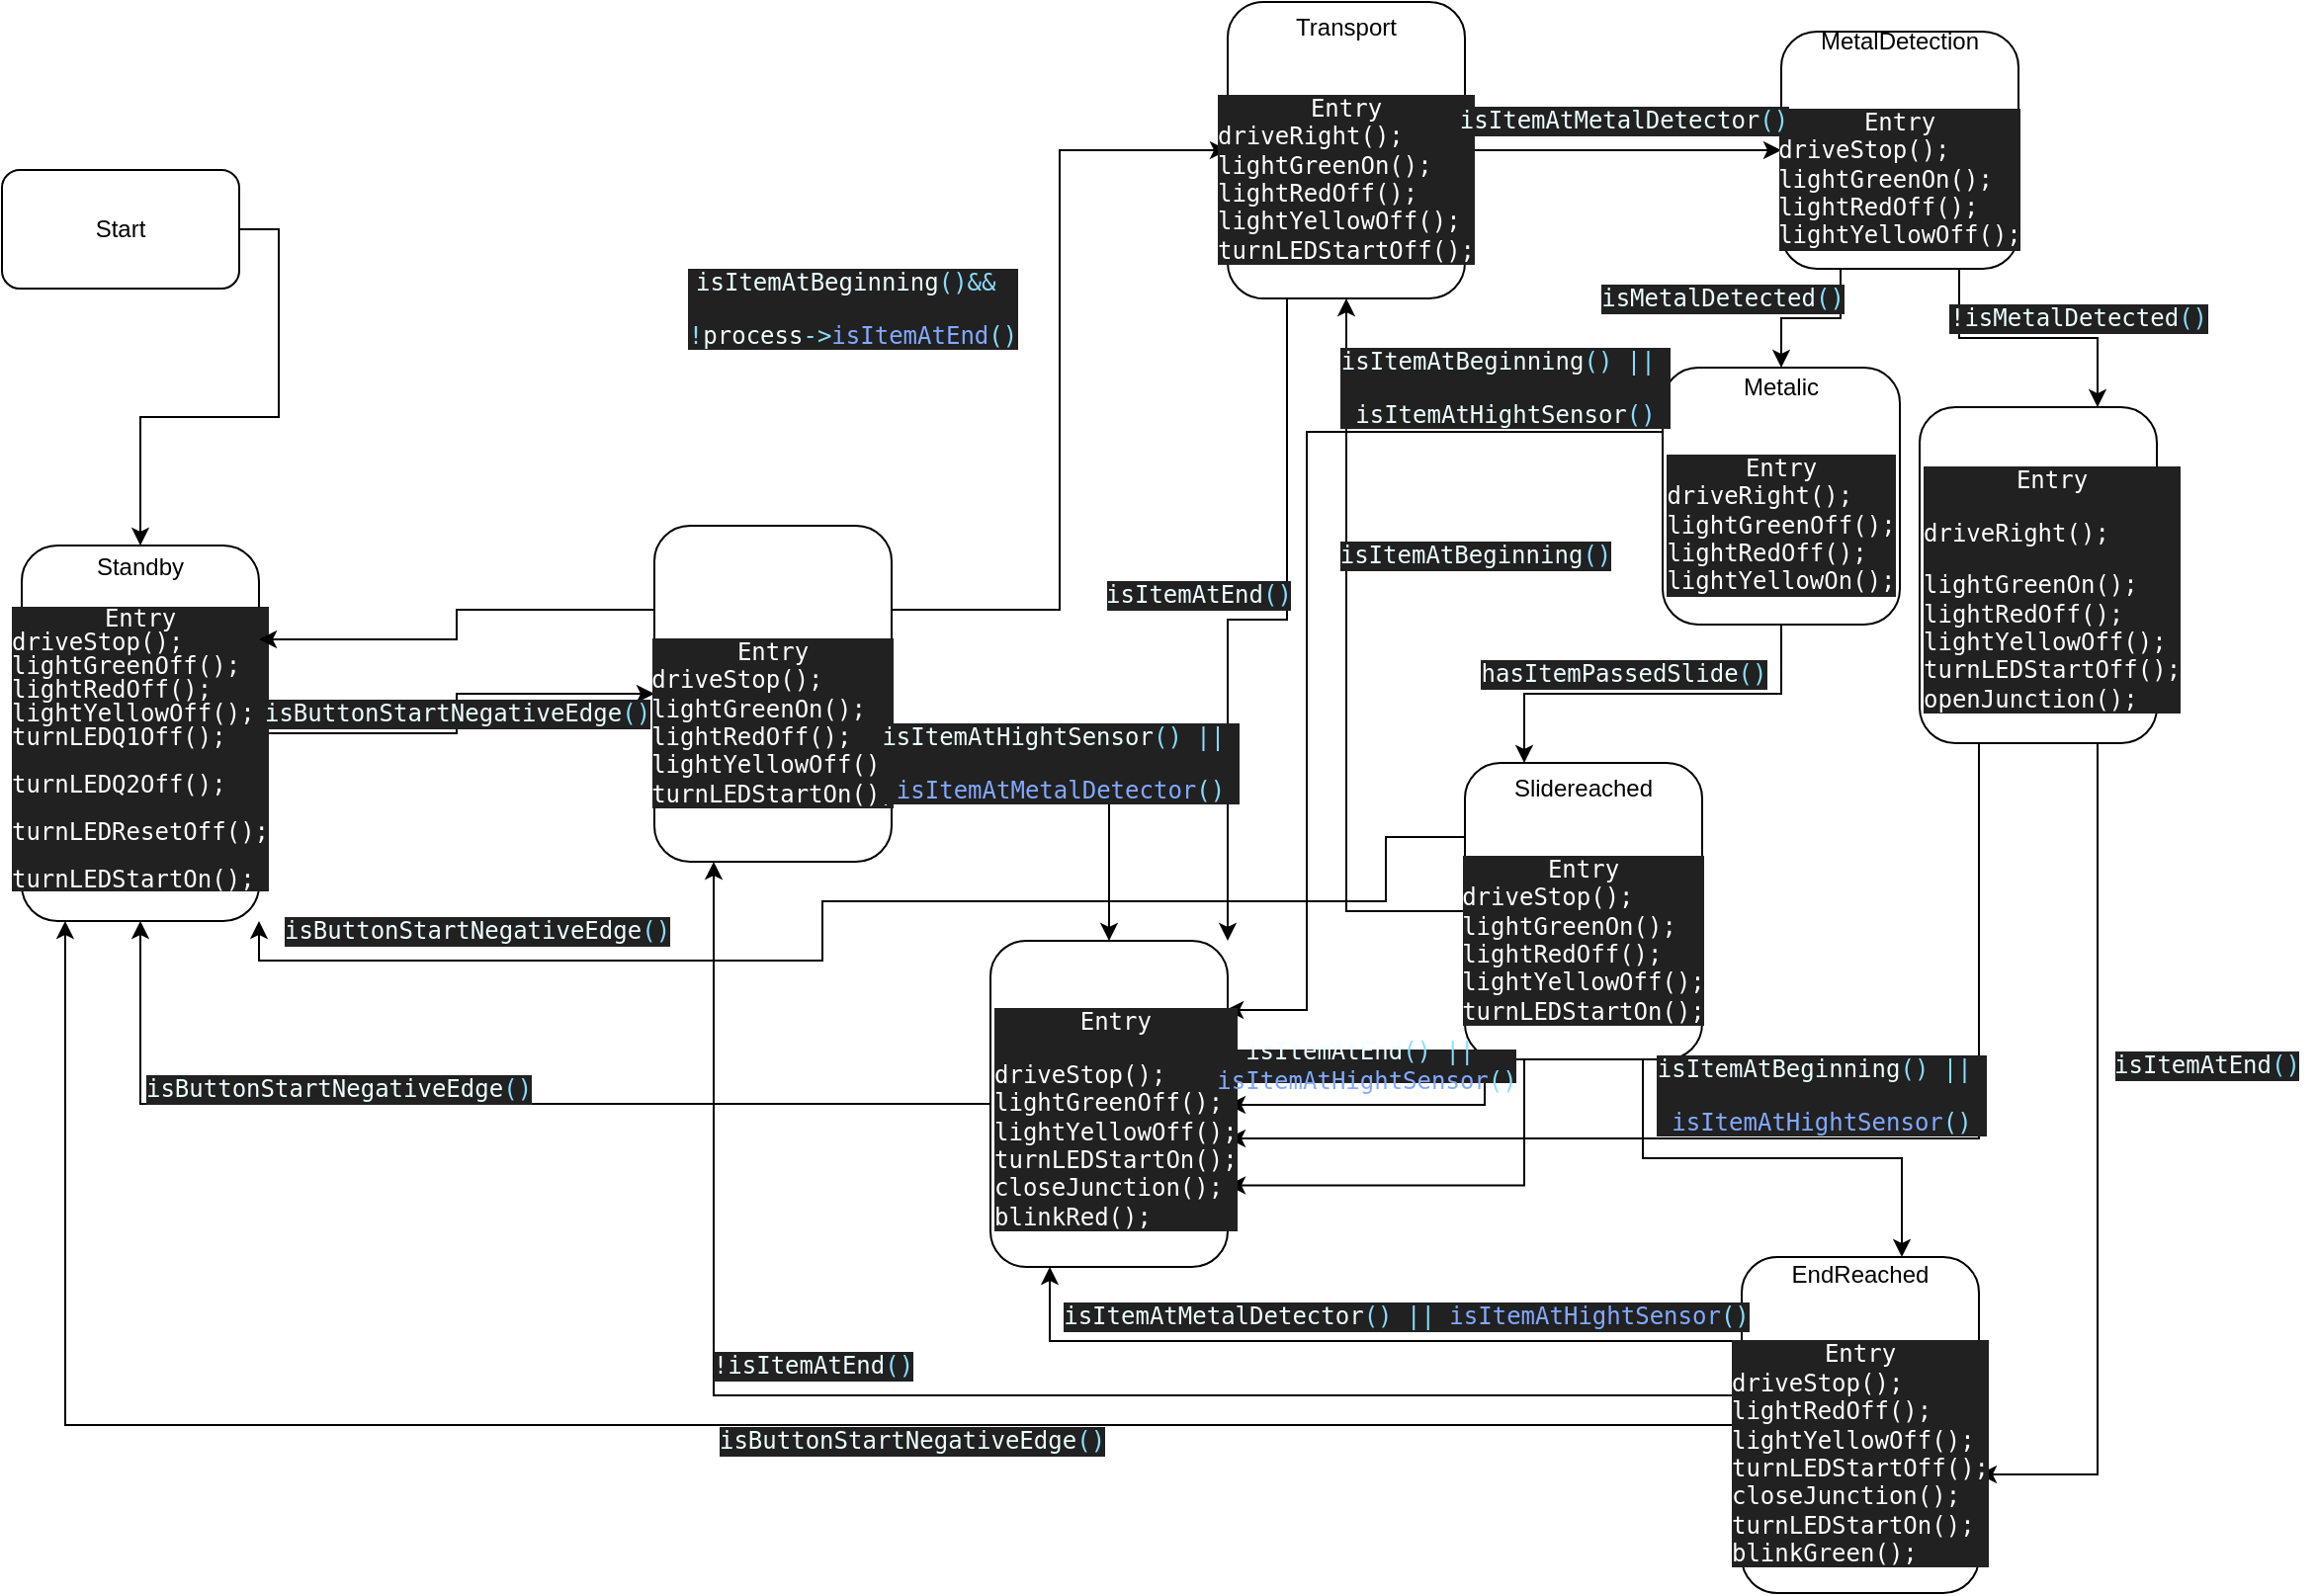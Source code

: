 <mxfile version="21.3.2" type="github">
  <diagram name="Page-1" id="2YBvvXClWsGukQMizWep">
    <mxGraphModel dx="2229" dy="1856" grid="1" gridSize="10" guides="1" tooltips="1" connect="1" arrows="1" fold="1" page="1" pageScale="1" pageWidth="850" pageHeight="1100" math="0" shadow="0">
      <root>
        <mxCell id="0" />
        <mxCell id="1" parent="0" />
        <mxCell id="AulaQyxspUyqoasIDafI-24" style="edgeStyle=orthogonalEdgeStyle;rounded=0;orthogonalLoop=1;jettySize=auto;html=1;exitX=1;exitY=0.5;exitDx=0;exitDy=0;" edge="1" parent="1" source="AulaQyxspUyqoasIDafI-11" target="AulaQyxspUyqoasIDafI-12">
          <mxGeometry relative="1" as="geometry" />
        </mxCell>
        <mxCell id="AulaQyxspUyqoasIDafI-11" value="Start" style="rounded=1;whiteSpace=wrap;html=1;" vertex="1" parent="1">
          <mxGeometry x="-180" y="60" width="120" height="60" as="geometry" />
        </mxCell>
        <mxCell id="AulaQyxspUyqoasIDafI-25" style="edgeStyle=orthogonalEdgeStyle;rounded=0;orthogonalLoop=1;jettySize=auto;html=1;exitX=1;exitY=0.5;exitDx=0;exitDy=0;" edge="1" parent="1" source="AulaQyxspUyqoasIDafI-12" target="AulaQyxspUyqoasIDafI-13">
          <mxGeometry relative="1" as="geometry" />
        </mxCell>
        <mxCell id="AulaQyxspUyqoasIDafI-12" value="Standby&lt;br&gt;&lt;div style=&quot;background-color: rgb(33, 33, 33); font-family: &amp;quot;JetBrains Mono&amp;quot;, monospace; font-size: 9pt; line-height: 100%;&quot;&gt;&lt;pre style=&quot;line-height: 100%;&quot;&gt;&lt;div style=&quot;line-height: 100%;&quot;&gt;&lt;span style=&quot;color: rgb(255, 255, 255); font-family: &amp;quot;JetBrains Mono&amp;quot;, monospace; font-size: 9pt; white-space: normal;&quot;&gt;Entry&lt;br&gt;&lt;/span&gt;&lt;/div&gt;&lt;div style=&quot;text-align: left; line-height: 100%;&quot;&gt;&lt;span style=&quot;color: rgb(255, 255, 255); font-family: &amp;quot;JetBrains Mono&amp;quot;, monospace; font-size: 9pt; white-space: normal;&quot;&gt;driveStop&lt;/span&gt;&lt;span style=&quot;color: rgb(255, 255, 255); font-family: &amp;quot;JetBrains Mono&amp;quot;, monospace; font-size: 9pt; white-space: normal;&quot;&gt;();&lt;/span&gt;&lt;/div&gt;&lt;font color=&quot;#ffffff&quot;&gt;&lt;div style=&quot;text-align: left; line-height: 100%;&quot;&gt;&lt;span style=&quot;font-family: &amp;quot;JetBrains Mono&amp;quot;, monospace; font-size: 9pt; white-space: normal;&quot;&gt;lightGreenOff&lt;/span&gt;&lt;span style=&quot;font-family: &amp;quot;JetBrains Mono&amp;quot;, monospace; font-size: 9pt; white-space: normal;&quot;&gt;();&lt;/span&gt;&lt;/div&gt;&lt;div style=&quot;text-align: left; line-height: 100%;&quot;&gt;&lt;span style=&quot;font-family: &amp;quot;JetBrains Mono&amp;quot;, monospace; font-size: 9pt; white-space: normal;&quot;&gt;lightRedOff&lt;/span&gt;&lt;span style=&quot;font-family: &amp;quot;JetBrains Mono&amp;quot;, monospace; font-size: 9pt; white-space: normal;&quot;&gt;();&lt;/span&gt;&lt;/div&gt;&lt;div style=&quot;text-align: left; line-height: 100%;&quot;&gt;&lt;span style=&quot;font-family: &amp;quot;JetBrains Mono&amp;quot;, monospace; font-size: 9pt; white-space: normal;&quot;&gt;lightYellowOff&lt;/span&gt;&lt;span style=&quot;font-family: &amp;quot;JetBrains Mono&amp;quot;, monospace; font-size: 9pt; white-space: normal;&quot;&gt;();&lt;/span&gt;&lt;/div&gt;&lt;div style=&quot;text-align: left; line-height: 100%;&quot;&gt;&lt;span style=&quot;font-family: &amp;quot;JetBrains Mono&amp;quot;, monospace; font-size: 9pt; white-space: normal;&quot;&gt;turnLEDQ1Off&lt;/span&gt;&lt;span style=&quot;font-family: &amp;quot;JetBrains Mono&amp;quot;, monospace; font-size: 9pt; white-space: normal;&quot;&gt;();&lt;/span&gt;&lt;/div&gt;&lt;/font&gt;&lt;/pre&gt;&lt;pre style=&quot;text-align: left; line-height: 100%;&quot;&gt;&lt;font color=&quot;#ffffff&quot;&gt;turnLEDQ2Off&lt;span style=&quot;font-size: 9pt; font-family: &amp;quot;JetBrains Mono&amp;quot;, monospace; white-space: normal;&quot;&gt;();&lt;/span&gt;&lt;/font&gt;&lt;/pre&gt;&lt;pre style=&quot;text-align: left; line-height: 100%;&quot;&gt;&lt;font color=&quot;#ffffff&quot;&gt;turnLEDResetOff&lt;span style=&quot;font-family: &amp;quot;JetBrains Mono&amp;quot;, monospace; font-size: 9pt; white-space: normal;&quot;&gt;();&lt;/span&gt;&lt;/font&gt;&lt;/pre&gt;&lt;pre style=&quot;text-align: left; line-height: 100%;&quot;&gt;&lt;font color=&quot;#ffffff&quot;&gt;turnLEDStartOn&lt;span style=&quot;font-family: &amp;quot;JetBrains Mono&amp;quot;, monospace; font-size: 9pt; white-space: normal;&quot;&gt;();&lt;/span&gt;&lt;/font&gt;&lt;/pre&gt;&lt;/div&gt;" style="rounded=1;whiteSpace=wrap;html=1;" vertex="1" parent="1">
          <mxGeometry x="-170" y="250" width="120" height="190" as="geometry" />
        </mxCell>
        <mxCell id="AulaQyxspUyqoasIDafI-43" style="edgeStyle=orthogonalEdgeStyle;rounded=0;orthogonalLoop=1;jettySize=auto;html=1;exitX=0;exitY=0.25;exitDx=0;exitDy=0;entryX=1;entryY=0.25;entryDx=0;entryDy=0;" edge="1" parent="1" source="AulaQyxspUyqoasIDafI-13" target="AulaQyxspUyqoasIDafI-12">
          <mxGeometry relative="1" as="geometry" />
        </mxCell>
        <mxCell id="AulaQyxspUyqoasIDafI-45" style="edgeStyle=orthogonalEdgeStyle;rounded=0;orthogonalLoop=1;jettySize=auto;html=1;exitX=1;exitY=0.75;exitDx=0;exitDy=0;entryX=0.5;entryY=0;entryDx=0;entryDy=0;" edge="1" parent="1" source="AulaQyxspUyqoasIDafI-13" target="AulaQyxspUyqoasIDafI-19">
          <mxGeometry relative="1" as="geometry" />
        </mxCell>
        <mxCell id="AulaQyxspUyqoasIDafI-47" style="edgeStyle=orthogonalEdgeStyle;rounded=0;orthogonalLoop=1;jettySize=auto;html=1;exitX=1;exitY=0.25;exitDx=0;exitDy=0;entryX=0;entryY=0.5;entryDx=0;entryDy=0;" edge="1" parent="1" source="AulaQyxspUyqoasIDafI-13" target="AulaQyxspUyqoasIDafI-14">
          <mxGeometry relative="1" as="geometry" />
        </mxCell>
        <mxCell id="AulaQyxspUyqoasIDafI-13" value="&lt;font color=&quot;#ffffff&quot;&gt;Ready&lt;br&gt;&lt;br&gt;&lt;/font&gt;&lt;div style=&quot;background-color: rgb(33, 33, 33); font-family: &amp;quot;JetBrains Mono&amp;quot;, monospace; font-size: 9pt;&quot;&gt;&lt;pre style=&quot;&quot;&gt;&lt;div style=&quot;&quot;&gt;&lt;span style=&quot;color: rgb(255, 255, 255); font-family: &amp;quot;JetBrains Mono&amp;quot;, monospace; font-size: 9pt; white-space: normal;&quot;&gt;Entry&lt;br&gt;&lt;/span&gt;&lt;/div&gt;&lt;div style=&quot;text-align: left;&quot;&gt;&lt;span style=&quot;color: rgb(255, 255, 255); font-family: &amp;quot;JetBrains Mono&amp;quot;, monospace; font-size: 9pt; white-space: normal;&quot;&gt;driveStop&lt;/span&gt;&lt;span style=&quot;color: rgb(255, 255, 255); font-family: &amp;quot;JetBrains Mono&amp;quot;, monospace; font-size: 9pt; white-space: normal;&quot;&gt;();&lt;/span&gt;&lt;/div&gt;&lt;font color=&quot;#ffffff&quot;&gt;&lt;div style=&quot;text-align: left;&quot;&gt;&lt;span style=&quot;font-family: &amp;quot;JetBrains Mono&amp;quot;, monospace; font-size: 9pt; white-space: normal;&quot;&gt;lightGreenOn&lt;/span&gt;&lt;span style=&quot;font-family: &amp;quot;JetBrains Mono&amp;quot;, monospace; font-size: 9pt; white-space: normal;&quot;&gt;();&lt;/span&gt;&lt;/div&gt;&lt;div style=&quot;text-align: left;&quot;&gt;&lt;span style=&quot;font-family: &amp;quot;JetBrains Mono&amp;quot;, monospace; font-size: 9pt; white-space: normal;&quot;&gt;lightRedOff&lt;/span&gt;&lt;span style=&quot;font-family: &amp;quot;JetBrains Mono&amp;quot;, monospace; font-size: 9pt; white-space: normal;&quot;&gt;();&lt;/span&gt;&lt;/div&gt;&lt;div style=&quot;text-align: left;&quot;&gt;&lt;span style=&quot;font-family: &amp;quot;JetBrains Mono&amp;quot;, monospace; font-size: 9pt; white-space: normal;&quot;&gt;lightYellowOff&lt;/span&gt;&lt;span style=&quot;font-family: &amp;quot;JetBrains Mono&amp;quot;, monospace; font-size: 9pt; white-space: normal;&quot;&gt;();&lt;/span&gt;&lt;/div&gt;&lt;div style=&quot;text-align: left;&quot;&gt;&lt;span style=&quot;font-family: &amp;quot;JetBrains Mono&amp;quot;, monospace; font-size: 9pt; white-space: normal;&quot;&gt;turnLEDStartOn&lt;/span&gt;&lt;span style=&quot;font-family: &amp;quot;JetBrains Mono&amp;quot;, monospace; font-size: 9pt; white-space: normal;&quot;&gt;();&lt;/span&gt;&lt;/div&gt;&lt;/font&gt;&lt;/pre&gt;&lt;/div&gt;" style="rounded=1;whiteSpace=wrap;html=1;" vertex="1" parent="1">
          <mxGeometry x="150" y="240" width="120" height="170" as="geometry" />
        </mxCell>
        <mxCell id="AulaQyxspUyqoasIDafI-27" style="edgeStyle=orthogonalEdgeStyle;rounded=0;orthogonalLoop=1;jettySize=auto;html=1;exitX=1;exitY=0.5;exitDx=0;exitDy=0;entryX=0;entryY=0.5;entryDx=0;entryDy=0;" edge="1" parent="1" source="AulaQyxspUyqoasIDafI-14" target="AulaQyxspUyqoasIDafI-15">
          <mxGeometry relative="1" as="geometry" />
        </mxCell>
        <mxCell id="AulaQyxspUyqoasIDafI-49" style="edgeStyle=orthogonalEdgeStyle;rounded=0;orthogonalLoop=1;jettySize=auto;html=1;exitX=0.25;exitY=1;exitDx=0;exitDy=0;entryX=1;entryY=0;entryDx=0;entryDy=0;" edge="1" parent="1" source="AulaQyxspUyqoasIDafI-14" target="AulaQyxspUyqoasIDafI-19">
          <mxGeometry relative="1" as="geometry" />
        </mxCell>
        <mxCell id="AulaQyxspUyqoasIDafI-14" value="Transport&lt;br&gt;&lt;br&gt;&lt;div style=&quot;background-color: rgb(33, 33, 33); font-family: &amp;quot;JetBrains Mono&amp;quot;, monospace; font-size: 9pt;&quot;&gt;&lt;pre style=&quot;&quot;&gt;&lt;div style=&quot;&quot;&gt;&lt;font color=&quot;#ffffff&quot;&gt;&lt;span style=&quot;font-family: &amp;quot;JetBrains Mono&amp;quot;, monospace; font-size: 9pt; white-space: normal;&quot;&gt;Entry&lt;br&gt;&lt;/span&gt;&lt;/font&gt;&lt;/div&gt;&lt;div style=&quot;text-align: left;&quot;&gt;&lt;font color=&quot;#ffffff&quot;&gt;&lt;span style=&quot;font-family: &amp;quot;JetBrains Mono&amp;quot;, monospace; font-size: 9pt; white-space: normal;&quot;&gt;driveRight&lt;/span&gt;&lt;span style=&quot;font-family: &amp;quot;JetBrains Mono&amp;quot;, monospace; font-size: 9pt; white-space: normal;&quot;&gt;();&lt;/span&gt;&lt;/font&gt;&lt;/div&gt;&lt;div style=&quot;text-align: left;&quot;&gt;&lt;font color=&quot;#ffffff&quot;&gt;&lt;span style=&quot;font-family: &amp;quot;JetBrains Mono&amp;quot;, monospace; font-size: 9pt; white-space: normal;&quot;&gt;lightGreenOn&lt;/span&gt;&lt;span style=&quot;font-family: &amp;quot;JetBrains Mono&amp;quot;, monospace; font-size: 9pt; white-space: normal;&quot;&gt;();&lt;/span&gt;&lt;/font&gt;&lt;/div&gt;&lt;div style=&quot;text-align: left;&quot;&gt;&lt;font color=&quot;#ffffff&quot;&gt;&lt;span style=&quot;font-family: &amp;quot;JetBrains Mono&amp;quot;, monospace; font-size: 9pt; white-space: normal;&quot;&gt;lightRedOff&lt;/span&gt;&lt;span style=&quot;font-family: &amp;quot;JetBrains Mono&amp;quot;, monospace; font-size: 9pt; white-space: normal;&quot;&gt;();&lt;/span&gt;&lt;/font&gt;&lt;/div&gt;&lt;div style=&quot;text-align: left;&quot;&gt;&lt;font color=&quot;#ffffff&quot;&gt;&lt;span style=&quot;font-family: &amp;quot;JetBrains Mono&amp;quot;, monospace; font-size: 9pt; white-space: normal;&quot;&gt;lightYellowOff&lt;/span&gt;&lt;span style=&quot;font-family: &amp;quot;JetBrains Mono&amp;quot;, monospace; font-size: 9pt; white-space: normal;&quot;&gt;();&lt;/span&gt;&lt;/font&gt;&lt;/div&gt;&lt;div style=&quot;text-align: left;&quot;&gt;&lt;font color=&quot;#ffffff&quot;&gt;&lt;span style=&quot;font-family: &amp;quot;JetBrains Mono&amp;quot;, monospace; font-size: 9pt; white-space: normal;&quot;&gt;turnLEDStartOff&lt;/span&gt;&lt;span style=&quot;font-family: &amp;quot;JetBrains Mono&amp;quot;, monospace; font-size: 9pt; white-space: normal;&quot;&gt;();&lt;/span&gt;&lt;/font&gt;&lt;/div&gt;&lt;/pre&gt;&lt;/div&gt;" style="rounded=1;whiteSpace=wrap;html=1;" vertex="1" parent="1">
          <mxGeometry x="440" y="-25" width="120" height="150" as="geometry" />
        </mxCell>
        <mxCell id="AulaQyxspUyqoasIDafI-28" style="edgeStyle=orthogonalEdgeStyle;rounded=0;orthogonalLoop=1;jettySize=auto;html=1;exitX=0.25;exitY=1;exitDx=0;exitDy=0;entryX=0.5;entryY=0;entryDx=0;entryDy=0;" edge="1" parent="1" source="AulaQyxspUyqoasIDafI-15" target="AulaQyxspUyqoasIDafI-17">
          <mxGeometry relative="1" as="geometry" />
        </mxCell>
        <mxCell id="AulaQyxspUyqoasIDafI-29" style="edgeStyle=orthogonalEdgeStyle;rounded=0;orthogonalLoop=1;jettySize=auto;html=1;exitX=0.75;exitY=1;exitDx=0;exitDy=0;entryX=0.75;entryY=0;entryDx=0;entryDy=0;" edge="1" parent="1" source="AulaQyxspUyqoasIDafI-15" target="AulaQyxspUyqoasIDafI-16">
          <mxGeometry relative="1" as="geometry" />
        </mxCell>
        <mxCell id="AulaQyxspUyqoasIDafI-15" value="MetalDetection&lt;br&gt;&lt;br&gt;&lt;div style=&quot;background-color: rgb(33, 33, 33); font-family: &amp;quot;JetBrains Mono&amp;quot;, monospace; font-size: 9pt;&quot;&gt;&lt;pre style=&quot;&quot;&gt;&lt;div style=&quot;&quot;&gt;&lt;span style=&quot;color: rgb(255, 255, 255); font-family: &amp;quot;JetBrains Mono&amp;quot;, monospace; font-size: 9pt; white-space: normal;&quot;&gt;Entry&lt;br&gt;&lt;div style=&quot;text-align: left;&quot;&gt;&lt;span style=&quot;font-size: 9pt;&quot;&gt;driveStop&lt;/span&gt;&lt;span style=&quot;font-size: 9pt;&quot;&gt;();&lt;/span&gt;&lt;/div&gt;&lt;/span&gt;&lt;/div&gt;&lt;font color=&quot;#ffffff&quot;&gt;&lt;div style=&quot;text-align: left;&quot;&gt;&lt;span style=&quot;font-family: &amp;quot;JetBrains Mono&amp;quot;, monospace; font-size: 9pt; white-space: normal;&quot;&gt;lightGreenOn&lt;/span&gt;&lt;span style=&quot;font-family: &amp;quot;JetBrains Mono&amp;quot;, monospace; font-size: 9pt; white-space: normal;&quot;&gt;();&lt;/span&gt;&lt;/div&gt;&lt;div style=&quot;text-align: left;&quot;&gt;&lt;span style=&quot;font-family: &amp;quot;JetBrains Mono&amp;quot;, monospace; font-size: 9pt; white-space: normal;&quot;&gt;lightRedOff&lt;/span&gt;&lt;span style=&quot;font-family: &amp;quot;JetBrains Mono&amp;quot;, monospace; font-size: 9pt; white-space: normal;&quot;&gt;();&lt;/span&gt;&lt;/div&gt;&lt;div style=&quot;text-align: left;&quot;&gt;&lt;span style=&quot;font-family: &amp;quot;JetBrains Mono&amp;quot;, monospace; font-size: 9pt; white-space: normal;&quot;&gt;lightYellowOff&lt;/span&gt;&lt;span style=&quot;font-family: &amp;quot;JetBrains Mono&amp;quot;, monospace; font-size: 9pt; white-space: normal;&quot;&gt;();&lt;/span&gt;&lt;/div&gt;&lt;/font&gt;&lt;/pre&gt;&lt;/div&gt;" style="rounded=1;whiteSpace=wrap;html=1;" vertex="1" parent="1">
          <mxGeometry x="720" y="-10" width="120" height="120" as="geometry" />
        </mxCell>
        <mxCell id="AulaQyxspUyqoasIDafI-54" style="edgeStyle=orthogonalEdgeStyle;rounded=0;orthogonalLoop=1;jettySize=auto;html=1;exitX=0.75;exitY=1;exitDx=0;exitDy=0;entryX=1;entryY=0.647;entryDx=0;entryDy=0;entryPerimeter=0;" edge="1" parent="1" source="AulaQyxspUyqoasIDafI-16" target="AulaQyxspUyqoasIDafI-20">
          <mxGeometry relative="1" as="geometry" />
        </mxCell>
        <mxCell id="AulaQyxspUyqoasIDafI-56" style="edgeStyle=orthogonalEdgeStyle;rounded=0;orthogonalLoop=1;jettySize=auto;html=1;exitX=0.25;exitY=1;exitDx=0;exitDy=0;entryX=1;entryY=0.606;entryDx=0;entryDy=0;entryPerimeter=0;" edge="1" parent="1" source="AulaQyxspUyqoasIDafI-16" target="AulaQyxspUyqoasIDafI-19">
          <mxGeometry relative="1" as="geometry" />
        </mxCell>
        <mxCell id="AulaQyxspUyqoasIDafI-16" value="&lt;div style=&quot;text-align: center;&quot;&gt;&lt;span style=&quot;color: rgb(255, 255, 255); background-color: initial;&quot;&gt;NonMetalic&lt;/span&gt;&lt;/div&gt;&lt;div style=&quot;background-color: rgb(33, 33, 33); font-family: &amp;quot;JetBrains Mono&amp;quot;, monospace; font-size: 9pt;&quot;&gt;&lt;pre style=&quot;text-align: center;&quot;&gt;&lt;span style=&quot;color: rgb(255, 255, 255); font-family: &amp;quot;JetBrains Mono&amp;quot;, monospace; font-size: 9pt; white-space: normal;&quot;&gt;Entry&lt;br&gt;&lt;/span&gt;&lt;/pre&gt;&lt;pre style=&quot;&quot;&gt;&lt;span style=&quot;color: rgb(255, 255, 255); font-family: &amp;quot;JetBrains Mono&amp;quot;, monospace; font-size: 9pt; white-space: normal;&quot;&gt;driveRight();&lt;/span&gt;&lt;br&gt;&lt;/pre&gt;&lt;pre style=&quot;&quot;&gt;&lt;font color=&quot;#ffffff&quot;&gt;lightGreenOn();&lt;br&gt;lightRedOff();&lt;br&gt;lightYellowOff();&lt;br&gt;turnLEDStartOff();&lt;br&gt;openJunction();&lt;/font&gt;&lt;/pre&gt;&lt;/div&gt;" style="rounded=1;whiteSpace=wrap;html=1;align=left;" vertex="1" parent="1">
          <mxGeometry x="790" y="180" width="120" height="170" as="geometry" />
        </mxCell>
        <mxCell id="AulaQyxspUyqoasIDafI-30" style="edgeStyle=orthogonalEdgeStyle;rounded=0;orthogonalLoop=1;jettySize=auto;html=1;exitX=0.5;exitY=1;exitDx=0;exitDy=0;entryX=0.25;entryY=0;entryDx=0;entryDy=0;" edge="1" parent="1" source="AulaQyxspUyqoasIDafI-17" target="AulaQyxspUyqoasIDafI-18">
          <mxGeometry relative="1" as="geometry" />
        </mxCell>
        <mxCell id="AulaQyxspUyqoasIDafI-65" style="edgeStyle=orthogonalEdgeStyle;rounded=0;orthogonalLoop=1;jettySize=auto;html=1;exitX=0;exitY=0.25;exitDx=0;exitDy=0;entryX=0.992;entryY=0.212;entryDx=0;entryDy=0;entryPerimeter=0;" edge="1" parent="1" source="AulaQyxspUyqoasIDafI-17" target="AulaQyxspUyqoasIDafI-19">
          <mxGeometry relative="1" as="geometry">
            <Array as="points">
              <mxPoint x="480" y="193" />
              <mxPoint x="480" y="485" />
            </Array>
          </mxGeometry>
        </mxCell>
        <mxCell id="AulaQyxspUyqoasIDafI-17" value="Metalic&lt;br&gt;&lt;br&gt;&lt;div style=&quot;background-color: rgb(33, 33, 33); font-family: &amp;quot;JetBrains Mono&amp;quot;, monospace; font-size: 9pt;&quot;&gt;&lt;pre style=&quot;&quot;&gt;&lt;div style=&quot;&quot;&gt;&lt;font color=&quot;#ffffff&quot;&gt;&lt;font style=&quot;font-family: &amp;quot;JetBrains Mono&amp;quot;, monospace; font-size: 9pt; white-space: normal;&quot;&gt;Entry&lt;br&gt;&lt;div style=&quot;text-align: left;&quot;&gt;&lt;font style=&quot;font-size: 9pt;&quot;&gt;driveRight&lt;/font&gt;&lt;span style=&quot;font-size: 9pt;&quot;&gt;();&lt;/span&gt;&lt;/div&gt;&lt;/font&gt;&lt;/font&gt;&lt;/div&gt;&lt;div style=&quot;text-align: left;&quot;&gt;&lt;font color=&quot;#ffffff&quot;&gt;&lt;font style=&quot;font-family: &amp;quot;JetBrains Mono&amp;quot;, monospace; font-size: 9pt; white-space: normal;&quot;&gt;l&lt;/font&gt;&lt;span style=&quot;font-family: &amp;quot;JetBrains Mono&amp;quot;, monospace; font-size: 9pt; white-space: normal;&quot;&gt;ightGreenOff&lt;/span&gt;&lt;span style=&quot;font-family: &amp;quot;JetBrains Mono&amp;quot;, monospace; font-size: 9pt; white-space: normal;&quot;&gt;();&lt;/span&gt;&lt;/font&gt;&lt;/div&gt;&lt;div style=&quot;text-align: left;&quot;&gt;&lt;font color=&quot;#ffffff&quot;&gt;&lt;span style=&quot;font-family: &amp;quot;JetBrains Mono&amp;quot;, monospace; font-size: 9pt; white-space: normal;&quot;&gt;lightRedOff&lt;/span&gt;&lt;span style=&quot;font-family: &amp;quot;JetBrains Mono&amp;quot;, monospace; font-size: 9pt; white-space: normal;&quot;&gt;();&lt;/span&gt;&lt;/font&gt;&lt;/div&gt;&lt;div style=&quot;text-align: left;&quot;&gt;&lt;font color=&quot;#ffffff&quot;&gt;&lt;span style=&quot;font-family: &amp;quot;JetBrains Mono&amp;quot;, monospace; font-size: 9pt; white-space: normal;&quot;&gt;lightYellowOn&lt;/span&gt;&lt;span style=&quot;font-family: &amp;quot;JetBrains Mono&amp;quot;, monospace; font-size: 9pt; white-space: normal;&quot;&gt;();&lt;/span&gt;&lt;/font&gt;&lt;/div&gt;&lt;/pre&gt;&lt;/div&gt;" style="rounded=1;whiteSpace=wrap;html=1;" vertex="1" parent="1">
          <mxGeometry x="660" y="160" width="120" height="130" as="geometry" />
        </mxCell>
        <mxCell id="AulaQyxspUyqoasIDafI-32" style="edgeStyle=orthogonalEdgeStyle;rounded=0;orthogonalLoop=1;jettySize=auto;html=1;exitX=0;exitY=0.5;exitDx=0;exitDy=0;entryX=0.5;entryY=1;entryDx=0;entryDy=0;" edge="1" parent="1" source="AulaQyxspUyqoasIDafI-18" target="AulaQyxspUyqoasIDafI-14">
          <mxGeometry relative="1" as="geometry" />
        </mxCell>
        <mxCell id="AulaQyxspUyqoasIDafI-35" style="edgeStyle=orthogonalEdgeStyle;rounded=0;orthogonalLoop=1;jettySize=auto;html=1;exitX=0.75;exitY=1;exitDx=0;exitDy=0;entryX=0.675;entryY=0;entryDx=0;entryDy=0;entryPerimeter=0;" edge="1" parent="1" source="AulaQyxspUyqoasIDafI-18" target="AulaQyxspUyqoasIDafI-20">
          <mxGeometry relative="1" as="geometry" />
        </mxCell>
        <mxCell id="AulaQyxspUyqoasIDafI-36" style="edgeStyle=orthogonalEdgeStyle;rounded=0;orthogonalLoop=1;jettySize=auto;html=1;exitX=0.25;exitY=1;exitDx=0;exitDy=0;entryX=1;entryY=0.75;entryDx=0;entryDy=0;" edge="1" parent="1" source="AulaQyxspUyqoasIDafI-18" target="AulaQyxspUyqoasIDafI-19">
          <mxGeometry relative="1" as="geometry" />
        </mxCell>
        <mxCell id="AulaQyxspUyqoasIDafI-67" style="edgeStyle=orthogonalEdgeStyle;rounded=0;orthogonalLoop=1;jettySize=auto;html=1;exitX=0;exitY=0.25;exitDx=0;exitDy=0;entryX=1;entryY=1;entryDx=0;entryDy=0;" edge="1" parent="1" source="AulaQyxspUyqoasIDafI-18" target="AulaQyxspUyqoasIDafI-12">
          <mxGeometry relative="1" as="geometry">
            <Array as="points">
              <mxPoint x="520" y="430" />
              <mxPoint x="235" y="430" />
              <mxPoint x="235" y="460" />
              <mxPoint x="-50" y="460" />
            </Array>
          </mxGeometry>
        </mxCell>
        <mxCell id="AulaQyxspUyqoasIDafI-70" style="edgeStyle=orthogonalEdgeStyle;rounded=0;orthogonalLoop=1;jettySize=auto;html=1;exitX=0;exitY=1;exitDx=0;exitDy=0;" edge="1" parent="1" source="AulaQyxspUyqoasIDafI-18" target="AulaQyxspUyqoasIDafI-19">
          <mxGeometry relative="1" as="geometry">
            <Array as="points">
              <mxPoint x="570" y="533" />
            </Array>
          </mxGeometry>
        </mxCell>
        <mxCell id="AulaQyxspUyqoasIDafI-18" value="Slidereached&lt;br&gt;&lt;br&gt;&lt;div style=&quot;background-color: rgb(33, 33, 33); font-family: &amp;quot;JetBrains Mono&amp;quot;, monospace; font-size: 9pt;&quot;&gt;&lt;pre style=&quot;&quot;&gt;&lt;div style=&quot;&quot;&gt;&lt;span style=&quot;color: rgb(255, 255, 255); font-family: &amp;quot;JetBrains Mono&amp;quot;, monospace; font-size: 9pt; white-space: normal;&quot;&gt;Entry&lt;br&gt;&lt;/span&gt;&lt;/div&gt;&lt;div style=&quot;text-align: left;&quot;&gt;&lt;span style=&quot;color: rgb(255, 255, 255); font-family: &amp;quot;JetBrains Mono&amp;quot;, monospace; font-size: 9pt; white-space: normal;&quot;&gt;driveStop&lt;/span&gt;&lt;span style=&quot;color: rgb(255, 255, 255); font-family: &amp;quot;JetBrains Mono&amp;quot;, monospace; font-size: 9pt; white-space: normal;&quot;&gt;();&lt;/span&gt;&lt;/div&gt;&lt;font color=&quot;#ffffff&quot;&gt;&lt;div style=&quot;text-align: left;&quot;&gt;&lt;span style=&quot;font-family: &amp;quot;JetBrains Mono&amp;quot;, monospace; font-size: 9pt; white-space: normal;&quot;&gt;lightGreenOn&lt;/span&gt;&lt;span style=&quot;font-family: &amp;quot;JetBrains Mono&amp;quot;, monospace; font-size: 9pt; white-space: normal;&quot;&gt;();&lt;/span&gt;&lt;/div&gt;&lt;div style=&quot;text-align: left;&quot;&gt;&lt;span style=&quot;font-family: &amp;quot;JetBrains Mono&amp;quot;, monospace; font-size: 9pt; white-space: normal;&quot;&gt;lightRedOff&lt;/span&gt;&lt;span style=&quot;font-family: &amp;quot;JetBrains Mono&amp;quot;, monospace; font-size: 9pt; white-space: normal;&quot;&gt;();&lt;/span&gt;&lt;/div&gt;&lt;div style=&quot;text-align: left;&quot;&gt;&lt;span style=&quot;font-family: &amp;quot;JetBrains Mono&amp;quot;, monospace; font-size: 9pt; white-space: normal;&quot;&gt;lightYellowOff&lt;/span&gt;&lt;span style=&quot;font-family: &amp;quot;JetBrains Mono&amp;quot;, monospace; font-size: 9pt; white-space: normal;&quot;&gt;();&lt;/span&gt;&lt;/div&gt;&lt;div style=&quot;text-align: left;&quot;&gt;&lt;span style=&quot;font-family: &amp;quot;JetBrains Mono&amp;quot;, monospace; font-size: 9pt; white-space: normal;&quot;&gt;turnLEDStartOn&lt;/span&gt;&lt;span style=&quot;font-family: &amp;quot;JetBrains Mono&amp;quot;, monospace; font-size: 9pt; white-space: normal;&quot;&gt;();&lt;/span&gt;&lt;/div&gt;&lt;/font&gt;&lt;/pre&gt;&lt;/div&gt;" style="rounded=1;whiteSpace=wrap;html=1;" vertex="1" parent="1">
          <mxGeometry x="560" y="360" width="120" height="150" as="geometry" />
        </mxCell>
        <mxCell id="AulaQyxspUyqoasIDafI-37" style="edgeStyle=orthogonalEdgeStyle;rounded=0;orthogonalLoop=1;jettySize=auto;html=1;exitX=0;exitY=0.5;exitDx=0;exitDy=0;entryX=0.5;entryY=1;entryDx=0;entryDy=0;" edge="1" parent="1" source="AulaQyxspUyqoasIDafI-19" target="AulaQyxspUyqoasIDafI-12">
          <mxGeometry relative="1" as="geometry" />
        </mxCell>
        <mxCell id="AulaQyxspUyqoasIDafI-19" value="&lt;div style=&quot;text-align: center;&quot;&gt;&lt;span style=&quot;color: rgb(255, 255, 255); background-color: initial;&quot;&gt;Error&lt;/span&gt;&lt;/div&gt;&lt;div style=&quot;background-color: rgb(33, 33, 33); font-family: &amp;quot;JetBrains Mono&amp;quot;, monospace; font-size: 9pt;&quot;&gt;&lt;pre style=&quot;text-align: center;&quot;&gt;&lt;font color=&quot;#ffffff&quot;&gt;Entry&lt;br&gt;&lt;/font&gt;&lt;/pre&gt;&lt;pre style=&quot;&quot;&gt;&lt;font color=&quot;#ffffff&quot;&gt;driveStop();&lt;br&gt;lightGreenOff();&lt;br&gt;lightYellowOff();&lt;br&gt;turnLEDStartOn();&lt;br&gt;closeJunction();&lt;br&gt;blinkRed();&lt;/font&gt;&lt;/pre&gt;&lt;/div&gt;" style="rounded=1;whiteSpace=wrap;html=1;align=left;" vertex="1" parent="1">
          <mxGeometry x="320" y="450" width="120" height="165" as="geometry" />
        </mxCell>
        <mxCell id="AulaQyxspUyqoasIDafI-38" style="edgeStyle=orthogonalEdgeStyle;rounded=0;orthogonalLoop=1;jettySize=auto;html=1;exitX=0;exitY=0.5;exitDx=0;exitDy=0;entryX=0.183;entryY=1;entryDx=0;entryDy=0;entryPerimeter=0;" edge="1" parent="1" source="AulaQyxspUyqoasIDafI-20" target="AulaQyxspUyqoasIDafI-12">
          <mxGeometry relative="1" as="geometry" />
        </mxCell>
        <mxCell id="AulaQyxspUyqoasIDafI-60" style="edgeStyle=orthogonalEdgeStyle;rounded=0;orthogonalLoop=1;jettySize=auto;html=1;exitX=0;exitY=0.25;exitDx=0;exitDy=0;entryX=0.25;entryY=1;entryDx=0;entryDy=0;" edge="1" parent="1" source="AulaQyxspUyqoasIDafI-20" target="AulaQyxspUyqoasIDafI-13">
          <mxGeometry relative="1" as="geometry">
            <Array as="points">
              <mxPoint x="700" y="680" />
              <mxPoint x="180" y="680" />
            </Array>
          </mxGeometry>
        </mxCell>
        <mxCell id="AulaQyxspUyqoasIDafI-62" style="edgeStyle=orthogonalEdgeStyle;rounded=0;orthogonalLoop=1;jettySize=auto;html=1;exitX=0;exitY=0.25;exitDx=0;exitDy=0;entryX=0.25;entryY=1;entryDx=0;entryDy=0;" edge="1" parent="1" source="AulaQyxspUyqoasIDafI-20" target="AulaQyxspUyqoasIDafI-19">
          <mxGeometry relative="1" as="geometry" />
        </mxCell>
        <mxCell id="AulaQyxspUyqoasIDafI-20" value="EndReached&lt;br&gt;&lt;br&gt;&lt;div style=&quot;background-color: rgb(33, 33, 33); font-family: &amp;quot;JetBrains Mono&amp;quot;, monospace; font-size: 9pt;&quot;&gt;&lt;pre style=&quot;&quot;&gt;&lt;div style=&quot;&quot;&gt;&lt;span style=&quot;color: rgb(255, 255, 255); font-family: &amp;quot;JetBrains Mono&amp;quot;, monospace; font-size: 9pt; white-space: normal;&quot;&gt;Entry&lt;/span&gt;&lt;/div&gt;&lt;div style=&quot;text-align: left;&quot;&gt;&lt;span style=&quot;color: rgb(255, 255, 255); font-family: &amp;quot;JetBrains Mono&amp;quot;, monospace; font-size: 9pt; white-space: normal;&quot;&gt;driveStop&lt;/span&gt;&lt;span style=&quot;color: rgb(255, 255, 255); font-family: &amp;quot;JetBrains Mono&amp;quot;, monospace; font-size: 9pt; white-space: normal;&quot;&gt;();&lt;/span&gt;&lt;/div&gt;&lt;font color=&quot;#ffffff&quot;&gt;&lt;div style=&quot;text-align: left;&quot;&gt;&lt;span style=&quot;font-family: &amp;quot;JetBrains Mono&amp;quot;, monospace; font-size: 9pt; white-space: normal;&quot;&gt;lightRedOff&lt;/span&gt;&lt;span style=&quot;font-family: &amp;quot;JetBrains Mono&amp;quot;, monospace; font-size: 9pt; white-space: normal;&quot;&gt;();&lt;/span&gt;&lt;/div&gt;&lt;div style=&quot;text-align: left;&quot;&gt;&lt;span style=&quot;font-family: &amp;quot;JetBrains Mono&amp;quot;, monospace; font-size: 9pt; white-space: normal;&quot;&gt;lightYellowOff&lt;/span&gt;&lt;span style=&quot;font-family: &amp;quot;JetBrains Mono&amp;quot;, monospace; font-size: 9pt; white-space: normal;&quot;&gt;();&lt;/span&gt;&lt;/div&gt;&lt;div style=&quot;text-align: left;&quot;&gt;&lt;span style=&quot;font-family: &amp;quot;JetBrains Mono&amp;quot;, monospace; font-size: 9pt; white-space: normal;&quot;&gt;turnLEDStartOff&lt;/span&gt;&lt;span style=&quot;font-family: &amp;quot;JetBrains Mono&amp;quot;, monospace; font-size: 9pt; white-space: normal;&quot;&gt;();&lt;/span&gt;&lt;/div&gt;&lt;div style=&quot;text-align: left;&quot;&gt;&lt;span style=&quot;font-family: &amp;quot;JetBrains Mono&amp;quot;, monospace; font-size: 9pt; white-space: normal;&quot;&gt;closeJunction&lt;/span&gt;&lt;span style=&quot;font-family: &amp;quot;JetBrains Mono&amp;quot;, monospace; font-size: 9pt; white-space: normal;&quot;&gt;();&lt;/span&gt;&lt;/div&gt;&lt;div style=&quot;text-align: left;&quot;&gt;&lt;span style=&quot;font-family: &amp;quot;JetBrains Mono&amp;quot;, monospace; font-size: 9pt; white-space: normal;&quot;&gt;turnLEDStartOn&lt;/span&gt;&lt;span style=&quot;font-family: &amp;quot;JetBrains Mono&amp;quot;, monospace; font-size: 9pt; white-space: normal;&quot;&gt;();&lt;/span&gt;&lt;/div&gt;&lt;div style=&quot;text-align: left;&quot;&gt;&lt;span style=&quot;font-family: &amp;quot;JetBrains Mono&amp;quot;, monospace; font-size: 9pt; white-space: normal;&quot;&gt;blinkGreen&lt;/span&gt;&lt;span style=&quot;font-family: &amp;quot;JetBrains Mono&amp;quot;, monospace; font-size: 9pt; white-space: normal;&quot;&gt;();&lt;/span&gt;&lt;/div&gt;&lt;/font&gt;&lt;/pre&gt;&lt;/div&gt;" style="rounded=1;whiteSpace=wrap;html=1;" vertex="1" parent="1">
          <mxGeometry x="700" y="610" width="120" height="170" as="geometry" />
        </mxCell>
        <mxCell id="AulaQyxspUyqoasIDafI-42" value="&lt;div style=&quot;background-color:#212121;color:#eeffff;font-family:&#39;JetBrains Mono&#39;,monospace;font-size:9.0pt;&quot;&gt;&lt;pre&gt;isButtonStartNegativeEdge&lt;span style=&quot;color:#89ddff;&quot;&gt;()&lt;/span&gt;&lt;/pre&gt;&lt;/div&gt;" style="text;html=1;align=center;verticalAlign=middle;resizable=0;points=[];autosize=1;strokeColor=none;fillColor=none;" vertex="1" parent="1">
          <mxGeometry x="-50" y="310" width="200" height="50" as="geometry" />
        </mxCell>
        <mxCell id="AulaQyxspUyqoasIDafI-44" value="&lt;div style=&quot;background-color:#212121;color:#eeffff;font-family:&#39;JetBrains Mono&#39;,monospace;font-size:9.0pt;&quot;&gt;&lt;pre&gt;isItemAtBeginning&lt;span style=&quot;color:#89ddff;&quot;&gt;()&amp;amp;&amp;amp; &lt;/span&gt;&lt;/pre&gt;&lt;pre&gt;&lt;span style=&quot;color:#89ddff;&quot;&gt;!&lt;/span&gt;process&lt;span style=&quot;color:#89ddff;&quot;&gt;-&amp;gt;&lt;/span&gt;&lt;span style=&quot;color:#82aaff;&quot;&gt;isItemAtEnd&lt;/span&gt;&lt;span style=&quot;color:#89ddff;&quot;&gt;()&lt;/span&gt;&lt;/pre&gt;&lt;/div&gt;" style="text;html=1;align=center;verticalAlign=middle;resizable=0;points=[];autosize=1;strokeColor=none;fillColor=none;" vertex="1" parent="1">
          <mxGeometry x="160" y="90" width="180" height="80" as="geometry" />
        </mxCell>
        <mxCell id="AulaQyxspUyqoasIDafI-46" value="&lt;div style=&quot;background-color:#212121;color:#eeffff;font-family:&#39;JetBrains Mono&#39;,monospace;font-size:9.0pt;&quot;&gt;&lt;pre&gt;isItemAtHightSensor&lt;span style=&quot;color:#89ddff;&quot;&gt;() || &lt;/span&gt;&lt;/pre&gt;&lt;pre&gt;&lt;span style=&quot;color:#82aaff;&quot;&gt;isItemAtMetalDetector&lt;/span&gt;&lt;span style=&quot;color:#89ddff;&quot;&gt;()&lt;/span&gt;&lt;/pre&gt;&lt;/div&gt;" style="text;html=1;align=center;verticalAlign=middle;resizable=0;points=[];autosize=1;strokeColor=none;fillColor=none;" vertex="1" parent="1">
          <mxGeometry x="260" y="320" width="190" height="80" as="geometry" />
        </mxCell>
        <mxCell id="AulaQyxspUyqoasIDafI-48" value="&lt;div style=&quot;background-color:#212121;color:#eeffff;font-family:&#39;JetBrains Mono&#39;,monospace;font-size:9.0pt;&quot;&gt;&lt;pre&gt;isItemAtMetalDetector&lt;span style=&quot;color:#89ddff;&quot;&gt;()&lt;/span&gt;&lt;/pre&gt;&lt;/div&gt;" style="text;html=1;align=center;verticalAlign=middle;resizable=0;points=[];autosize=1;strokeColor=none;fillColor=none;" vertex="1" parent="1">
          <mxGeometry x="550" y="10" width="180" height="50" as="geometry" />
        </mxCell>
        <mxCell id="AulaQyxspUyqoasIDafI-50" value="&lt;div style=&quot;background-color:#212121;color:#eeffff;font-family:&#39;JetBrains Mono&#39;,monospace;font-size:9.0pt;&quot;&gt;&lt;pre&gt;isItemAtEnd&lt;span style=&quot;color:#89ddff;&quot;&gt;()&lt;/span&gt;&lt;/pre&gt;&lt;/div&gt;" style="text;html=1;align=center;verticalAlign=middle;resizable=0;points=[];autosize=1;strokeColor=none;fillColor=none;" vertex="1" parent="1">
          <mxGeometry x="370" y="250" width="110" height="50" as="geometry" />
        </mxCell>
        <mxCell id="AulaQyxspUyqoasIDafI-52" value="&lt;div style=&quot;background-color:#212121;color:#eeffff;font-family:&#39;JetBrains Mono&#39;,monospace;font-size:9.0pt;&quot;&gt;&lt;pre&gt;isMetalDetected&lt;span style=&quot;color:#89ddff;&quot;&gt;()&lt;/span&gt;&lt;/pre&gt;&lt;/div&gt;" style="text;html=1;align=center;verticalAlign=middle;resizable=0;points=[];autosize=1;strokeColor=none;fillColor=none;" vertex="1" parent="1">
          <mxGeometry x="620" y="100" width="140" height="50" as="geometry" />
        </mxCell>
        <mxCell id="AulaQyxspUyqoasIDafI-53" value="&lt;div style=&quot;background-color:#212121;color:#eeffff;font-family:&#39;JetBrains Mono&#39;,monospace;font-size:9.0pt;&quot;&gt;&lt;pre&gt;!isMetalDetected&lt;span style=&quot;color:#89ddff;&quot;&gt;()&lt;/span&gt;&lt;/pre&gt;&lt;/div&gt;" style="text;html=1;align=center;verticalAlign=middle;resizable=0;points=[];autosize=1;strokeColor=none;fillColor=none;" vertex="1" parent="1">
          <mxGeometry x="800" y="110" width="140" height="50" as="geometry" />
        </mxCell>
        <mxCell id="AulaQyxspUyqoasIDafI-55" value="&lt;div style=&quot;background-color:#212121;color:#eeffff;font-family:&#39;JetBrains Mono&#39;,monospace;font-size:9.0pt;&quot;&gt;&lt;pre&gt;isItemAtEnd&lt;span style=&quot;color:#89ddff;&quot;&gt;()&lt;/span&gt;&lt;/pre&gt;&lt;/div&gt;" style="text;html=1;align=center;verticalAlign=middle;resizable=0;points=[];autosize=1;strokeColor=none;fillColor=none;" vertex="1" parent="1">
          <mxGeometry x="880" y="488" width="110" height="50" as="geometry" />
        </mxCell>
        <mxCell id="AulaQyxspUyqoasIDafI-58" value="&lt;div style=&quot;background-color:#212121;color:#eeffff;font-family:&#39;JetBrains Mono&#39;,monospace;font-size:9.0pt;&quot;&gt;&lt;pre&gt;isItemAtBeginning&lt;span style=&quot;color:#89ddff;&quot;&gt;() || &lt;/span&gt;&lt;/pre&gt;&lt;pre&gt;&lt;span style=&quot;color:#82aaff;&quot;&gt;isItemAtHightSensor&lt;/span&gt;&lt;span style=&quot;color:#89ddff;&quot;&gt;()&lt;/span&gt;&lt;/pre&gt;&lt;/div&gt;" style="text;html=1;align=center;verticalAlign=middle;resizable=0;points=[];autosize=1;strokeColor=none;fillColor=none;" vertex="1" parent="1">
          <mxGeometry x="650" y="488" width="180" height="80" as="geometry" />
        </mxCell>
        <mxCell id="AulaQyxspUyqoasIDafI-59" value="&lt;div style=&quot;background-color:#212121;color:#eeffff;font-family:&#39;JetBrains Mono&#39;,monospace;font-size:9.0pt;&quot;&gt;&lt;pre&gt;isButtonStartNegativeEdge&lt;span style=&quot;color:#89ddff;&quot;&gt;()&lt;/span&gt;&lt;/pre&gt;&lt;/div&gt;" style="text;html=1;align=center;verticalAlign=middle;resizable=0;points=[];autosize=1;strokeColor=none;fillColor=none;" vertex="1" parent="1">
          <mxGeometry x="180" y="678" width="200" height="50" as="geometry" />
        </mxCell>
        <mxCell id="AulaQyxspUyqoasIDafI-61" value="&lt;div style=&quot;background-color:#212121;color:#eeffff;font-family:&#39;JetBrains Mono&#39;,monospace;font-size:9.0pt;&quot;&gt;&lt;pre&gt;!isItemAtEnd&lt;span style=&quot;color:#89ddff;&quot;&gt;()&lt;/span&gt;&lt;/pre&gt;&lt;/div&gt;" style="text;html=1;align=center;verticalAlign=middle;resizable=0;points=[];autosize=1;strokeColor=none;fillColor=none;" vertex="1" parent="1">
          <mxGeometry x="170" y="640" width="120" height="50" as="geometry" />
        </mxCell>
        <mxCell id="AulaQyxspUyqoasIDafI-63" value="&lt;div style=&quot;background-color:#212121;color:#eeffff;font-family:&#39;JetBrains Mono&#39;,monospace;font-size:9.0pt;&quot;&gt;&lt;pre&gt;isItemAtMetalDetector&lt;span style=&quot;color:#89ddff;&quot;&gt;() || &lt;/span&gt;&lt;span style=&quot;color:#82aaff;&quot;&gt;isItemAtHightSensor&lt;/span&gt;&lt;span style=&quot;color:#89ddff;&quot;&gt;()&lt;/span&gt;&lt;/pre&gt;&lt;/div&gt;" style="text;html=1;align=center;verticalAlign=middle;resizable=0;points=[];autosize=1;strokeColor=none;fillColor=none;" vertex="1" parent="1">
          <mxGeometry x="360" y="615" width="340" height="50" as="geometry" />
        </mxCell>
        <mxCell id="AulaQyxspUyqoasIDafI-64" value="&lt;div style=&quot;background-color:#212121;color:#eeffff;font-family:&#39;JetBrains Mono&#39;,monospace;font-size:9.0pt;&quot;&gt;&lt;pre&gt;hasItemPassedSlide&lt;span style=&quot;color:#89ddff;&quot;&gt;()&lt;/span&gt;&lt;/pre&gt;&lt;/div&gt;" style="text;html=1;align=center;verticalAlign=middle;resizable=0;points=[];autosize=1;strokeColor=none;fillColor=none;" vertex="1" parent="1">
          <mxGeometry x="560" y="290" width="160" height="50" as="geometry" />
        </mxCell>
        <mxCell id="AulaQyxspUyqoasIDafI-66" value="&lt;div style=&quot;background-color:#212121;color:#eeffff;font-family:&#39;JetBrains Mono&#39;,monospace;font-size:9.0pt;&quot;&gt;&lt;pre&gt;isItemAtBeginning&lt;span style=&quot;color:#89ddff;&quot;&gt;() || &lt;/span&gt;&lt;/pre&gt;&lt;pre&gt;isItemAtHightSensor&lt;span style=&quot;font-family: &amp;quot;JetBrains Mono&amp;quot;, monospace; font-size: 9pt; white-space: nowrap; color: rgb(137, 221, 255);&quot;&gt;()&lt;/span&gt;&lt;/pre&gt;&lt;/div&gt;" style="text;html=1;align=center;verticalAlign=middle;resizable=0;points=[];autosize=1;strokeColor=none;fillColor=none;" vertex="1" parent="1">
          <mxGeometry x="490" y="130" width="180" height="80" as="geometry" />
        </mxCell>
        <mxCell id="AulaQyxspUyqoasIDafI-68" value="&lt;div style=&quot;background-color:#212121;color:#eeffff;font-family:&#39;JetBrains Mono&#39;,monospace;font-size:9.0pt;&quot;&gt;&lt;pre&gt;isButtonStartNegativeEdge&lt;span style=&quot;color:#89ddff;&quot;&gt;()&lt;/span&gt;&lt;/pre&gt;&lt;/div&gt;" style="text;html=1;align=center;verticalAlign=middle;resizable=0;points=[];autosize=1;strokeColor=none;fillColor=none;" vertex="1" parent="1">
          <mxGeometry x="-40" y="420" width="200" height="50" as="geometry" />
        </mxCell>
        <mxCell id="AulaQyxspUyqoasIDafI-69" value="&lt;div style=&quot;background-color:#212121;color:#eeffff;font-family:&#39;JetBrains Mono&#39;,monospace;font-size:9.0pt;&quot;&gt;&lt;pre&gt;isItemAtBeginning&lt;span style=&quot;color:#89ddff;&quot;&gt;()&lt;/span&gt;&lt;/pre&gt;&lt;/div&gt;" style="text;html=1;align=center;verticalAlign=middle;resizable=0;points=[];autosize=1;strokeColor=none;fillColor=none;" vertex="1" parent="1">
          <mxGeometry x="490" y="230" width="150" height="50" as="geometry" />
        </mxCell>
        <mxCell id="AulaQyxspUyqoasIDafI-71" value="&lt;div style=&quot;background-color: rgb(33, 33, 33); color: rgb(238, 255, 255); font-family: &amp;quot;JetBrains Mono&amp;quot;, monospace; font-size: 9pt; line-height: 20%;&quot;&gt;&lt;pre style=&quot;line-height: 20%;&quot;&gt;isItemAtEnd&lt;span style=&quot;color:#89ddff;&quot;&gt;() || &lt;/span&gt;&lt;/pre&gt;&lt;pre style=&quot;line-height: 20%;&quot;&gt;&lt;span style=&quot;color:#82aaff;&quot;&gt;isItemAtHightSensor&lt;/span&gt;&lt;span style=&quot;color:#89ddff;&quot;&gt;()&lt;/span&gt;&lt;/pre&gt;&lt;/div&gt;" style="text;html=1;align=center;verticalAlign=middle;resizable=0;points=[];autosize=1;strokeColor=none;fillColor=none;" vertex="1" parent="1">
          <mxGeometry x="430" y="488" width="160" height="50" as="geometry" />
        </mxCell>
        <mxCell id="AulaQyxspUyqoasIDafI-72" value="&lt;div style=&quot;background-color:#212121;color:#eeffff;font-family:&#39;JetBrains Mono&#39;,monospace;font-size:9.0pt;&quot;&gt;&lt;pre&gt;isButtonStartNegativeEdge&lt;span style=&quot;color:#89ddff;&quot;&gt;()&lt;/span&gt;&lt;/pre&gt;&lt;/div&gt;" style="text;html=1;align=center;verticalAlign=middle;resizable=0;points=[];autosize=1;strokeColor=none;fillColor=none;" vertex="1" parent="1">
          <mxGeometry x="-110" y="500" width="200" height="50" as="geometry" />
        </mxCell>
      </root>
    </mxGraphModel>
  </diagram>
</mxfile>
